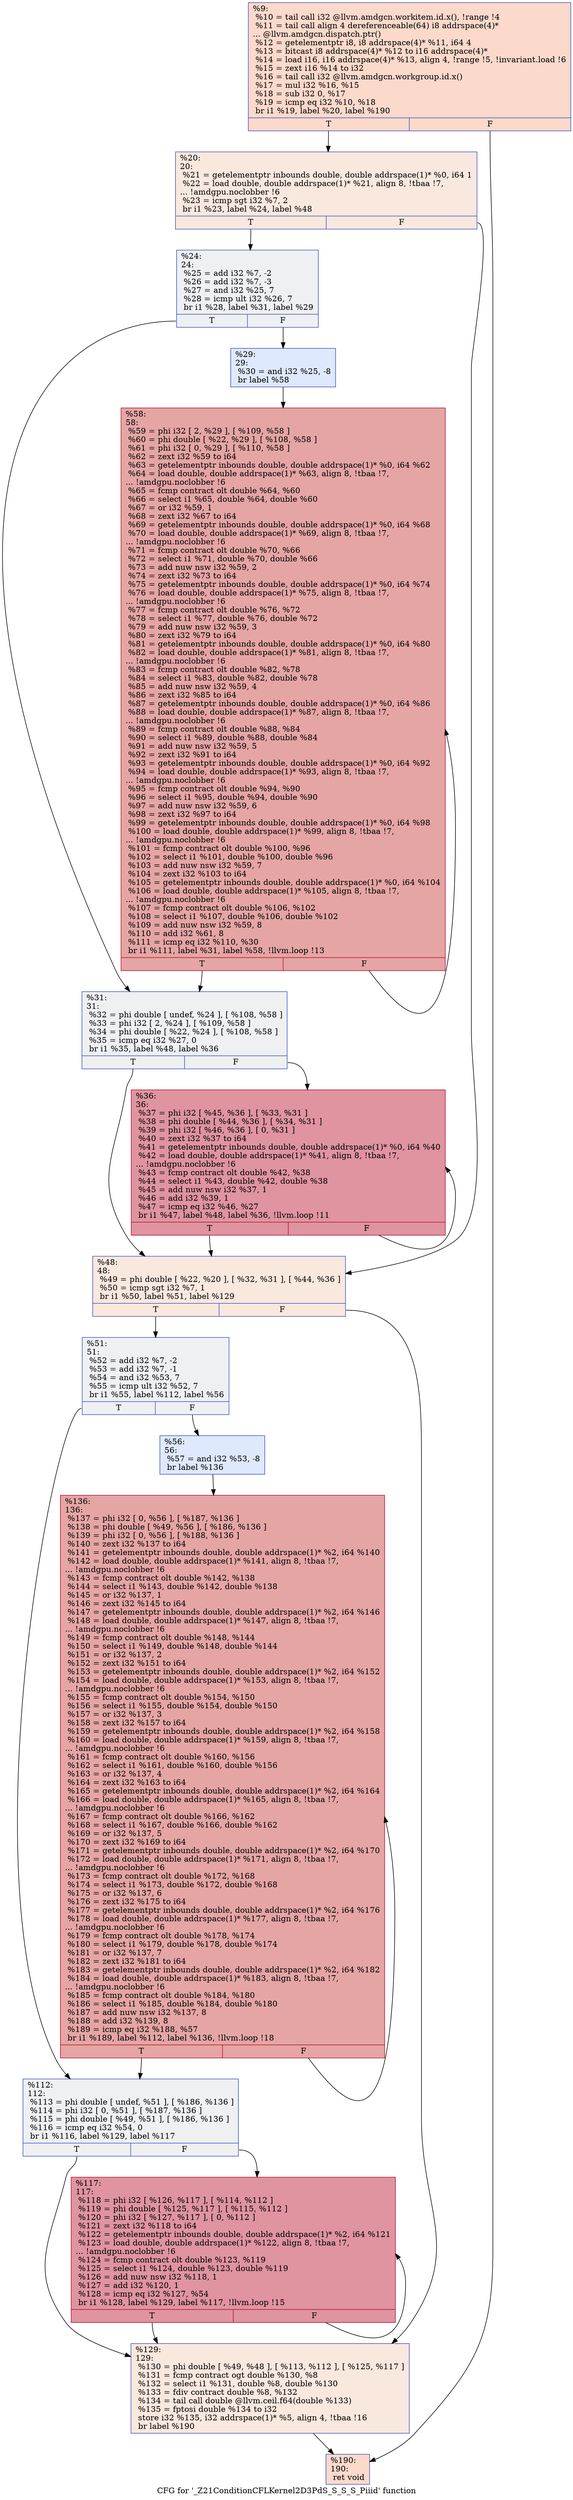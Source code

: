 digraph "CFG for '_Z21ConditionCFLKernel2D3PdS_S_S_S_Piiid' function" {
	label="CFG for '_Z21ConditionCFLKernel2D3PdS_S_S_S_Piiid' function";

	Node0x4f639c0 [shape=record,color="#3d50c3ff", style=filled, fillcolor="#f7a88970",label="{%9:\l  %10 = tail call i32 @llvm.amdgcn.workitem.id.x(), !range !4\l  %11 = tail call align 4 dereferenceable(64) i8 addrspace(4)*\l... @llvm.amdgcn.dispatch.ptr()\l  %12 = getelementptr i8, i8 addrspace(4)* %11, i64 4\l  %13 = bitcast i8 addrspace(4)* %12 to i16 addrspace(4)*\l  %14 = load i16, i16 addrspace(4)* %13, align 4, !range !5, !invariant.load !6\l  %15 = zext i16 %14 to i32\l  %16 = tail call i32 @llvm.amdgcn.workgroup.id.x()\l  %17 = mul i32 %16, %15\l  %18 = sub i32 0, %17\l  %19 = icmp eq i32 %10, %18\l  br i1 %19, label %20, label %190\l|{<s0>T|<s1>F}}"];
	Node0x4f639c0:s0 -> Node0x4f664c0;
	Node0x4f639c0:s1 -> Node0x4f66550;
	Node0x4f664c0 [shape=record,color="#3d50c3ff", style=filled, fillcolor="#f2cab570",label="{%20:\l20:                                               \l  %21 = getelementptr inbounds double, double addrspace(1)* %0, i64 1\l  %22 = load double, double addrspace(1)* %21, align 8, !tbaa !7,\l... !amdgpu.noclobber !6\l  %23 = icmp sgt i32 %7, 2\l  br i1 %23, label %24, label %48\l|{<s0>T|<s1>F}}"];
	Node0x4f664c0:s0 -> Node0x4f67050;
	Node0x4f664c0:s1 -> Node0x4f670e0;
	Node0x4f67050 [shape=record,color="#3d50c3ff", style=filled, fillcolor="#d9dce170",label="{%24:\l24:                                               \l  %25 = add i32 %7, -2\l  %26 = add i32 %7, -3\l  %27 = and i32 %25, 7\l  %28 = icmp ult i32 %26, 7\l  br i1 %28, label %31, label %29\l|{<s0>T|<s1>F}}"];
	Node0x4f67050:s0 -> Node0x4f674f0;
	Node0x4f67050:s1 -> Node0x4f67540;
	Node0x4f67540 [shape=record,color="#3d50c3ff", style=filled, fillcolor="#b5cdfa70",label="{%29:\l29:                                               \l  %30 = and i32 %25, -8\l  br label %58\l}"];
	Node0x4f67540 -> Node0x4f67740;
	Node0x4f674f0 [shape=record,color="#3d50c3ff", style=filled, fillcolor="#d9dce170",label="{%31:\l31:                                               \l  %32 = phi double [ undef, %24 ], [ %108, %58 ]\l  %33 = phi i32 [ 2, %24 ], [ %109, %58 ]\l  %34 = phi double [ %22, %24 ], [ %108, %58 ]\l  %35 = icmp eq i32 %27, 0\l  br i1 %35, label %48, label %36\l|{<s0>T|<s1>F}}"];
	Node0x4f674f0:s0 -> Node0x4f670e0;
	Node0x4f674f0:s1 -> Node0x4f68060;
	Node0x4f68060 [shape=record,color="#b70d28ff", style=filled, fillcolor="#b70d2870",label="{%36:\l36:                                               \l  %37 = phi i32 [ %45, %36 ], [ %33, %31 ]\l  %38 = phi double [ %44, %36 ], [ %34, %31 ]\l  %39 = phi i32 [ %46, %36 ], [ 0, %31 ]\l  %40 = zext i32 %37 to i64\l  %41 = getelementptr inbounds double, double addrspace(1)* %0, i64 %40\l  %42 = load double, double addrspace(1)* %41, align 8, !tbaa !7,\l... !amdgpu.noclobber !6\l  %43 = fcmp contract olt double %42, %38\l  %44 = select i1 %43, double %42, double %38\l  %45 = add nuw nsw i32 %37, 1\l  %46 = add i32 %39, 1\l  %47 = icmp eq i32 %46, %27\l  br i1 %47, label %48, label %36, !llvm.loop !11\l|{<s0>T|<s1>F}}"];
	Node0x4f68060:s0 -> Node0x4f670e0;
	Node0x4f68060:s1 -> Node0x4f68060;
	Node0x4f670e0 [shape=record,color="#3d50c3ff", style=filled, fillcolor="#f2cab570",label="{%48:\l48:                                               \l  %49 = phi double [ %22, %20 ], [ %32, %31 ], [ %44, %36 ]\l  %50 = icmp sgt i32 %7, 1\l  br i1 %50, label %51, label %129\l|{<s0>T|<s1>F}}"];
	Node0x4f670e0:s0 -> Node0x4f69210;
	Node0x4f670e0:s1 -> Node0x4f69260;
	Node0x4f69210 [shape=record,color="#3d50c3ff", style=filled, fillcolor="#d9dce170",label="{%51:\l51:                                               \l  %52 = add i32 %7, -2\l  %53 = add i32 %7, -1\l  %54 = and i32 %53, 7\l  %55 = icmp ult i32 %52, 7\l  br i1 %55, label %112, label %56\l|{<s0>T|<s1>F}}"];
	Node0x4f69210:s0 -> Node0x4f695e0;
	Node0x4f69210:s1 -> Node0x4f69630;
	Node0x4f69630 [shape=record,color="#3d50c3ff", style=filled, fillcolor="#b5cdfa70",label="{%56:\l56:                                               \l  %57 = and i32 %53, -8\l  br label %136\l}"];
	Node0x4f69630 -> Node0x4f69800;
	Node0x4f67740 [shape=record,color="#b70d28ff", style=filled, fillcolor="#c5333470",label="{%58:\l58:                                               \l  %59 = phi i32 [ 2, %29 ], [ %109, %58 ]\l  %60 = phi double [ %22, %29 ], [ %108, %58 ]\l  %61 = phi i32 [ 0, %29 ], [ %110, %58 ]\l  %62 = zext i32 %59 to i64\l  %63 = getelementptr inbounds double, double addrspace(1)* %0, i64 %62\l  %64 = load double, double addrspace(1)* %63, align 8, !tbaa !7,\l... !amdgpu.noclobber !6\l  %65 = fcmp contract olt double %64, %60\l  %66 = select i1 %65, double %64, double %60\l  %67 = or i32 %59, 1\l  %68 = zext i32 %67 to i64\l  %69 = getelementptr inbounds double, double addrspace(1)* %0, i64 %68\l  %70 = load double, double addrspace(1)* %69, align 8, !tbaa !7,\l... !amdgpu.noclobber !6\l  %71 = fcmp contract olt double %70, %66\l  %72 = select i1 %71, double %70, double %66\l  %73 = add nuw nsw i32 %59, 2\l  %74 = zext i32 %73 to i64\l  %75 = getelementptr inbounds double, double addrspace(1)* %0, i64 %74\l  %76 = load double, double addrspace(1)* %75, align 8, !tbaa !7,\l... !amdgpu.noclobber !6\l  %77 = fcmp contract olt double %76, %72\l  %78 = select i1 %77, double %76, double %72\l  %79 = add nuw nsw i32 %59, 3\l  %80 = zext i32 %79 to i64\l  %81 = getelementptr inbounds double, double addrspace(1)* %0, i64 %80\l  %82 = load double, double addrspace(1)* %81, align 8, !tbaa !7,\l... !amdgpu.noclobber !6\l  %83 = fcmp contract olt double %82, %78\l  %84 = select i1 %83, double %82, double %78\l  %85 = add nuw nsw i32 %59, 4\l  %86 = zext i32 %85 to i64\l  %87 = getelementptr inbounds double, double addrspace(1)* %0, i64 %86\l  %88 = load double, double addrspace(1)* %87, align 8, !tbaa !7,\l... !amdgpu.noclobber !6\l  %89 = fcmp contract olt double %88, %84\l  %90 = select i1 %89, double %88, double %84\l  %91 = add nuw nsw i32 %59, 5\l  %92 = zext i32 %91 to i64\l  %93 = getelementptr inbounds double, double addrspace(1)* %0, i64 %92\l  %94 = load double, double addrspace(1)* %93, align 8, !tbaa !7,\l... !amdgpu.noclobber !6\l  %95 = fcmp contract olt double %94, %90\l  %96 = select i1 %95, double %94, double %90\l  %97 = add nuw nsw i32 %59, 6\l  %98 = zext i32 %97 to i64\l  %99 = getelementptr inbounds double, double addrspace(1)* %0, i64 %98\l  %100 = load double, double addrspace(1)* %99, align 8, !tbaa !7,\l... !amdgpu.noclobber !6\l  %101 = fcmp contract olt double %100, %96\l  %102 = select i1 %101, double %100, double %96\l  %103 = add nuw nsw i32 %59, 7\l  %104 = zext i32 %103 to i64\l  %105 = getelementptr inbounds double, double addrspace(1)* %0, i64 %104\l  %106 = load double, double addrspace(1)* %105, align 8, !tbaa !7,\l... !amdgpu.noclobber !6\l  %107 = fcmp contract olt double %106, %102\l  %108 = select i1 %107, double %106, double %102\l  %109 = add nuw nsw i32 %59, 8\l  %110 = add i32 %61, 8\l  %111 = icmp eq i32 %110, %30\l  br i1 %111, label %31, label %58, !llvm.loop !13\l|{<s0>T|<s1>F}}"];
	Node0x4f67740:s0 -> Node0x4f674f0;
	Node0x4f67740:s1 -> Node0x4f67740;
	Node0x4f695e0 [shape=record,color="#3d50c3ff", style=filled, fillcolor="#d9dce170",label="{%112:\l112:                                              \l  %113 = phi double [ undef, %51 ], [ %186, %136 ]\l  %114 = phi i32 [ 0, %51 ], [ %187, %136 ]\l  %115 = phi double [ %49, %51 ], [ %186, %136 ]\l  %116 = icmp eq i32 %54, 0\l  br i1 %116, label %129, label %117\l|{<s0>T|<s1>F}}"];
	Node0x4f695e0:s0 -> Node0x4f69260;
	Node0x4f695e0:s1 -> Node0x4f6bf30;
	Node0x4f6bf30 [shape=record,color="#b70d28ff", style=filled, fillcolor="#b70d2870",label="{%117:\l117:                                              \l  %118 = phi i32 [ %126, %117 ], [ %114, %112 ]\l  %119 = phi double [ %125, %117 ], [ %115, %112 ]\l  %120 = phi i32 [ %127, %117 ], [ 0, %112 ]\l  %121 = zext i32 %118 to i64\l  %122 = getelementptr inbounds double, double addrspace(1)* %2, i64 %121\l  %123 = load double, double addrspace(1)* %122, align 8, !tbaa !7,\l... !amdgpu.noclobber !6\l  %124 = fcmp contract olt double %123, %119\l  %125 = select i1 %124, double %123, double %119\l  %126 = add nuw nsw i32 %118, 1\l  %127 = add i32 %120, 1\l  %128 = icmp eq i32 %127, %54\l  br i1 %128, label %129, label %117, !llvm.loop !15\l|{<s0>T|<s1>F}}"];
	Node0x4f6bf30:s0 -> Node0x4f69260;
	Node0x4f6bf30:s1 -> Node0x4f6bf30;
	Node0x4f69260 [shape=record,color="#3d50c3ff", style=filled, fillcolor="#f2cab570",label="{%129:\l129:                                              \l  %130 = phi double [ %49, %48 ], [ %113, %112 ], [ %125, %117 ]\l  %131 = fcmp contract ogt double %130, %8\l  %132 = select i1 %131, double %8, double %130\l  %133 = fdiv contract double %8, %132\l  %134 = tail call double @llvm.ceil.f64(double %133)\l  %135 = fptosi double %134 to i32\l  store i32 %135, i32 addrspace(1)* %5, align 4, !tbaa !16\l  br label %190\l}"];
	Node0x4f69260 -> Node0x4f66550;
	Node0x4f69800 [shape=record,color="#b70d28ff", style=filled, fillcolor="#c5333470",label="{%136:\l136:                                              \l  %137 = phi i32 [ 0, %56 ], [ %187, %136 ]\l  %138 = phi double [ %49, %56 ], [ %186, %136 ]\l  %139 = phi i32 [ 0, %56 ], [ %188, %136 ]\l  %140 = zext i32 %137 to i64\l  %141 = getelementptr inbounds double, double addrspace(1)* %2, i64 %140\l  %142 = load double, double addrspace(1)* %141, align 8, !tbaa !7,\l... !amdgpu.noclobber !6\l  %143 = fcmp contract olt double %142, %138\l  %144 = select i1 %143, double %142, double %138\l  %145 = or i32 %137, 1\l  %146 = zext i32 %145 to i64\l  %147 = getelementptr inbounds double, double addrspace(1)* %2, i64 %146\l  %148 = load double, double addrspace(1)* %147, align 8, !tbaa !7,\l... !amdgpu.noclobber !6\l  %149 = fcmp contract olt double %148, %144\l  %150 = select i1 %149, double %148, double %144\l  %151 = or i32 %137, 2\l  %152 = zext i32 %151 to i64\l  %153 = getelementptr inbounds double, double addrspace(1)* %2, i64 %152\l  %154 = load double, double addrspace(1)* %153, align 8, !tbaa !7,\l... !amdgpu.noclobber !6\l  %155 = fcmp contract olt double %154, %150\l  %156 = select i1 %155, double %154, double %150\l  %157 = or i32 %137, 3\l  %158 = zext i32 %157 to i64\l  %159 = getelementptr inbounds double, double addrspace(1)* %2, i64 %158\l  %160 = load double, double addrspace(1)* %159, align 8, !tbaa !7,\l... !amdgpu.noclobber !6\l  %161 = fcmp contract olt double %160, %156\l  %162 = select i1 %161, double %160, double %156\l  %163 = or i32 %137, 4\l  %164 = zext i32 %163 to i64\l  %165 = getelementptr inbounds double, double addrspace(1)* %2, i64 %164\l  %166 = load double, double addrspace(1)* %165, align 8, !tbaa !7,\l... !amdgpu.noclobber !6\l  %167 = fcmp contract olt double %166, %162\l  %168 = select i1 %167, double %166, double %162\l  %169 = or i32 %137, 5\l  %170 = zext i32 %169 to i64\l  %171 = getelementptr inbounds double, double addrspace(1)* %2, i64 %170\l  %172 = load double, double addrspace(1)* %171, align 8, !tbaa !7,\l... !amdgpu.noclobber !6\l  %173 = fcmp contract olt double %172, %168\l  %174 = select i1 %173, double %172, double %168\l  %175 = or i32 %137, 6\l  %176 = zext i32 %175 to i64\l  %177 = getelementptr inbounds double, double addrspace(1)* %2, i64 %176\l  %178 = load double, double addrspace(1)* %177, align 8, !tbaa !7,\l... !amdgpu.noclobber !6\l  %179 = fcmp contract olt double %178, %174\l  %180 = select i1 %179, double %178, double %174\l  %181 = or i32 %137, 7\l  %182 = zext i32 %181 to i64\l  %183 = getelementptr inbounds double, double addrspace(1)* %2, i64 %182\l  %184 = load double, double addrspace(1)* %183, align 8, !tbaa !7,\l... !amdgpu.noclobber !6\l  %185 = fcmp contract olt double %184, %180\l  %186 = select i1 %185, double %184, double %180\l  %187 = add nuw nsw i32 %137, 8\l  %188 = add i32 %139, 8\l  %189 = icmp eq i32 %188, %57\l  br i1 %189, label %112, label %136, !llvm.loop !18\l|{<s0>T|<s1>F}}"];
	Node0x4f69800:s0 -> Node0x4f695e0;
	Node0x4f69800:s1 -> Node0x4f69800;
	Node0x4f66550 [shape=record,color="#3d50c3ff", style=filled, fillcolor="#f7a88970",label="{%190:\l190:                                              \l  ret void\l}"];
}
